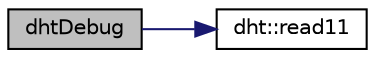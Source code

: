 digraph "dhtDebug"
{
  edge [fontname="Helvetica",fontsize="10",labelfontname="Helvetica",labelfontsize="10"];
  node [fontname="Helvetica",fontsize="10",shape=record];
  rankdir="LR";
  Node1 [label="dhtDebug",height=0.2,width=0.4,color="black", fillcolor="grey75", style="filled", fontcolor="black"];
  Node1 -> Node2 [color="midnightblue",fontsize="10",style="solid",fontname="Helvetica"];
  Node2 [label="dht::read11",height=0.2,width=0.4,color="black", fillcolor="white", style="filled",URL="$classdht.html#a896a06f6dcf5873c7209db2072f3a0ea"];
}
